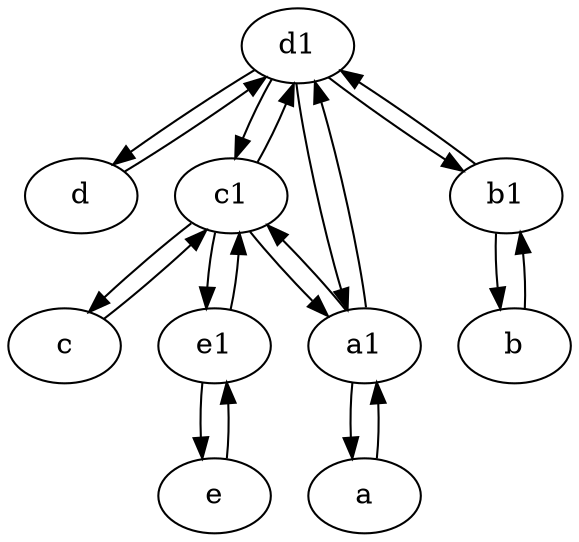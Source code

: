 digraph  {
	d1 [pos="25,30!"];
	d [pos="20,30!"];
	c [pos="20,10!"];
	e1 [pos="25,45!"];
	c1 [pos="30,15!"];
	a [pos="40,10!"];
	b1 [pos="45,20!"];
	a1 [pos="40,15!"];
	b [pos="50,20!"];
	e [pos="30,50!"];
	c -> c1;
	d1 -> a1;
	d1 -> d;
	c1 -> d1;
	e1 -> c1;
	d1 -> b1;
	a1 -> d1;
	c1 -> c;
	d1 -> c1;
	a1 -> a;
	e -> e1;
	e1 -> e;
	b -> b1;
	a1 -> c1;
	b1 -> b;
	a -> a1;
	c1 -> a1;
	c1 -> e1;
	b1 -> d1;
	d -> d1;

	}